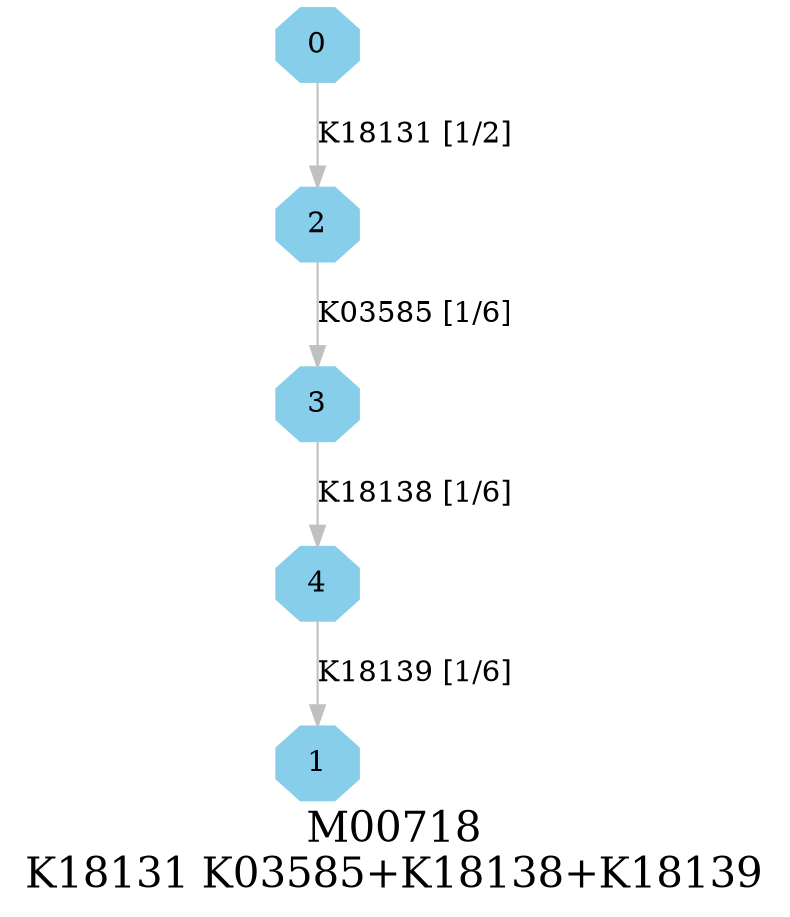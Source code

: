digraph G {
graph [label="M00718
K18131 K03585+K18138+K18139",fontsize=20];
node [shape=box,style=filled];
edge [len=3,color=grey];
{node [width=.3,height=.3,shape=octagon,style=filled,color=skyblue] 0 1 2 3 4 }
0 -> 2 [label="K18131 [1/2]"];
2 -> 3 [label="K03585 [1/6]"];
3 -> 4 [label="K18138 [1/6]"];
4 -> 1 [label="K18139 [1/6]"];
}